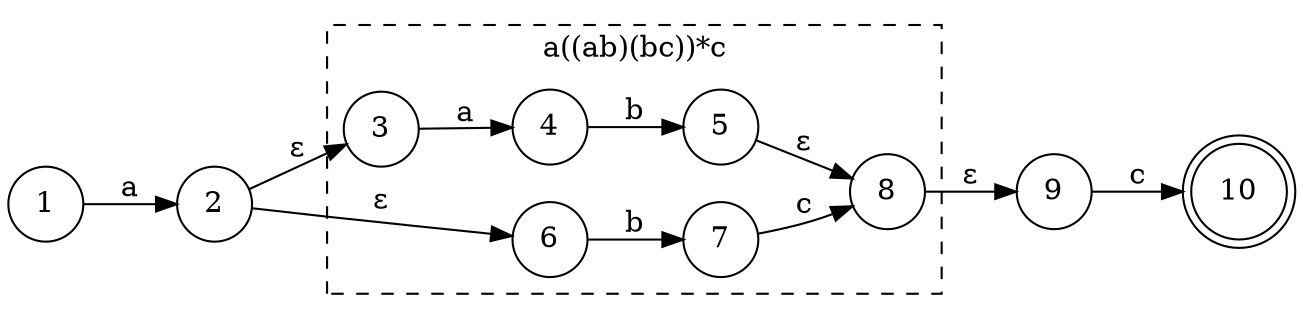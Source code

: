 digraph G {
    // Установить направление графа слева направо
    rankdir=LR;

    // Узлы
    node [shape=circle];
    1;
    2;
    3;
    4;
    5;
    6;
    7;
    8;
    9;
    10 [peripheries=2];

    // Рёбра
    1 -> 2 [label="a"];
    2 -> 3 [label="ε"];
    2 -> 6 [label="ε"];
    3 -> 4 [label="a"];
    4 -> 5 [label="b"];
    5 -> 8 [label="ε"];
    6 -> 7 [label="b"];
    7 -> 8 [label="c"];
    8 -> 9 [label="ε"];
    9 -> 10 [label="c"];

    // Подграф для визуального объединения узлов 3, 4, 5, 6, 7, 8
    subgraph cluster_0 {
        style=dashed;
        label="a((ab)(bc))*c";
        3; 4; 5; 6; 7; 8;
    }
}
